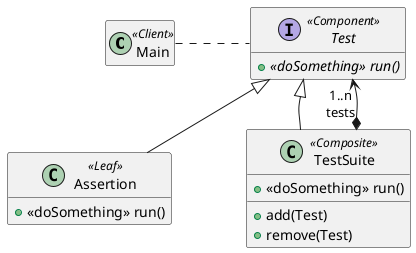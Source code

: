 @startuml

skinparam nodesep 75
skinparam ranksep 50
hide empty members

class Main <<Client>>

interface Test <<Component>> {
  + {abstract} <<doSomething>> run()
}

Main . Test

class Assertion <<Leaf>> {
  + <<doSomething>> run()
}
Test <|-- Assertion

class TestSuite <<Composite>> {
  + <<doSomething>> run()
  __
  + add(Test)
  + remove(Test)
}
Test <|-- TestSuite
TestSuite *--> "1..n\ntests" Test

@enduml
